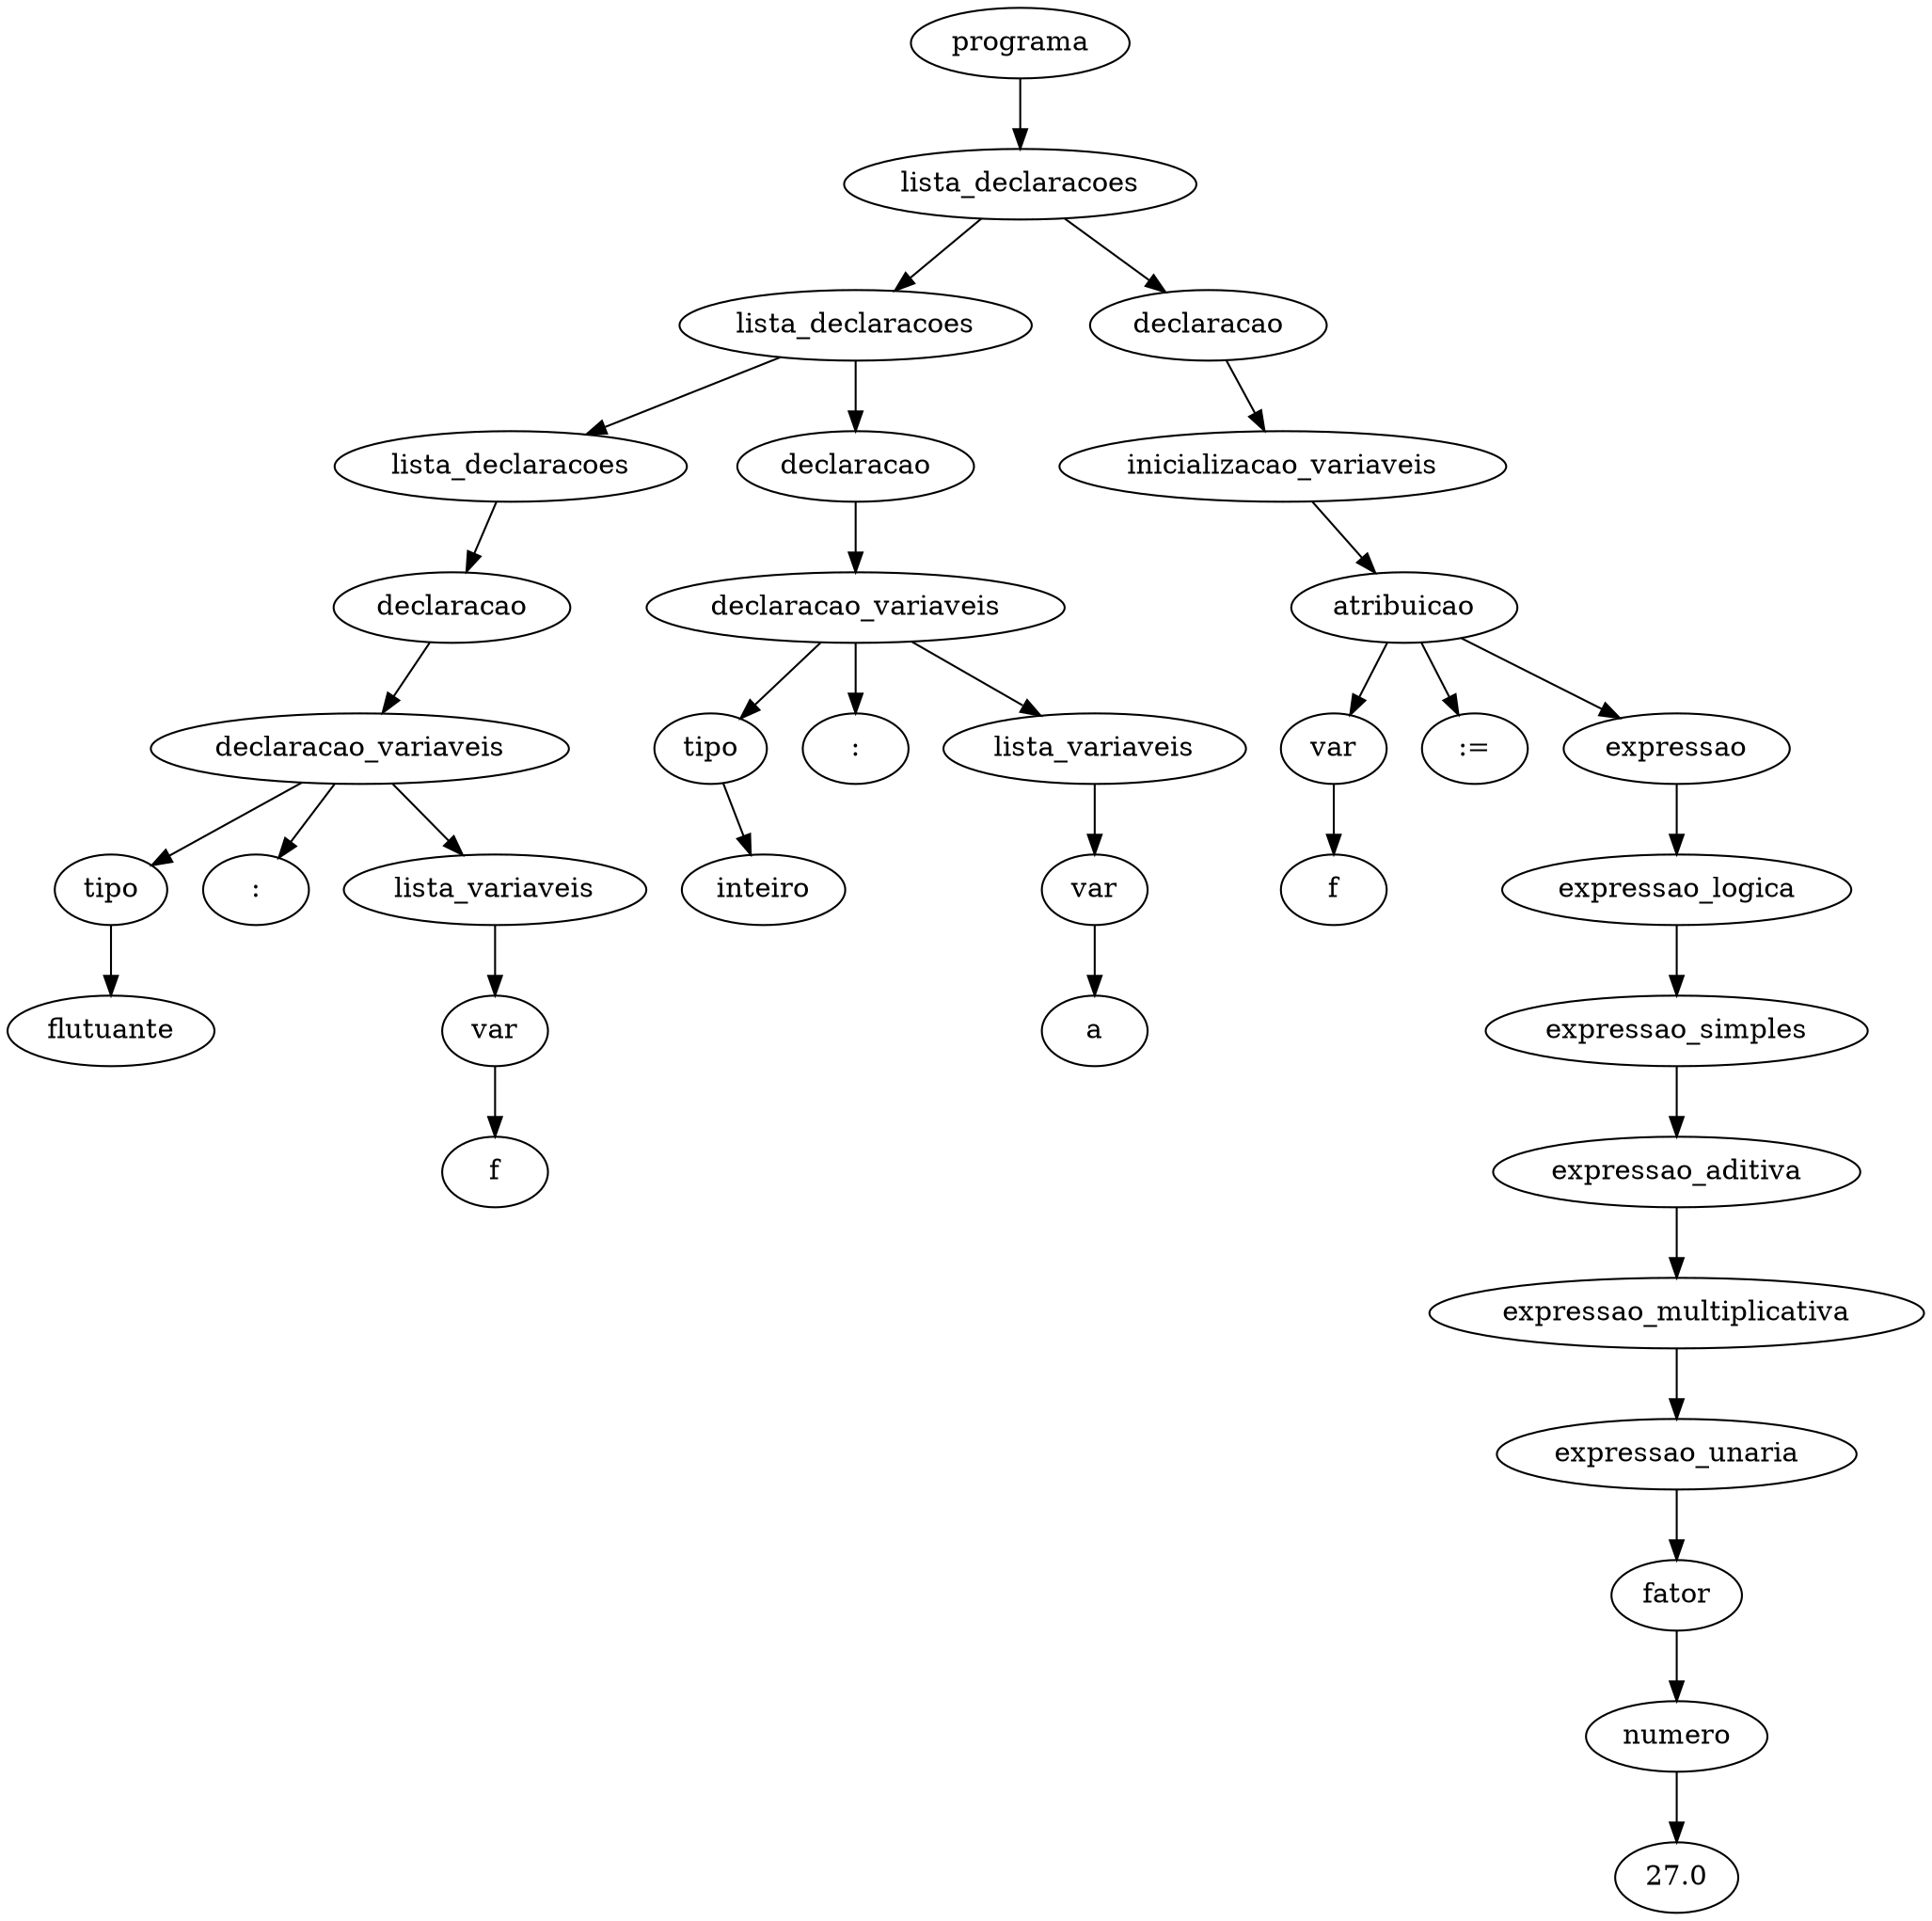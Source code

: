 digraph tree {
    "35" [label="programa"];
    "34" [label="lista_declaracoes"];
    "18" [label="lista_declaracoes"];
    "9" [label="lista_declaracoes"];
    "8" [label="declaracao"];
    "6" [label="declaracao_variaveis"];
    "1" [label="tipo"];
    "2" [label="flutuante"];
    "7" [label=":"];
    "5" [label="lista_variaveis"];
    "3" [label="var"];
    "4" [label="f"];
    "17" [label="declaracao"];
    "15" [label="declaracao_variaveis"];
    "10" [label="tipo"];
    "11" [label="inteiro"];
    "16" [label=":"];
    "14" [label="lista_variaveis"];
    "12" [label="var"];
    "13" [label="a"];
    "33" [label="declaracao"];
    "32" [label="inicializacao_variaveis"];
    "30" [label="atribuicao"];
    "19" [label="var"];
    "20" [label="f"];
    "31" [label=":="];
    "29" [label="expressao"];
    "28" [label="expressao_logica"];
    "27" [label="expressao_simples"];
    "26" [label="expressao_aditiva"];
    "25" [label="expressao_multiplicativa"];
    "24" [label="expressao_unaria"];
    "23" [label="fator"];
    "21" [label="numero"];
    "22" [label="27.0"];
    "35" -> "34";
    "34" -> "18";
    "34" -> "33";
    "18" -> "9";
    "18" -> "17";
    "9" -> "8";
    "8" -> "6";
    "6" -> "1";
    "6" -> "7";
    "6" -> "5";
    "1" -> "2";
    "5" -> "3";
    "3" -> "4";
    "17" -> "15";
    "15" -> "10";
    "15" -> "16";
    "15" -> "14";
    "10" -> "11";
    "14" -> "12";
    "12" -> "13";
    "33" -> "32";
    "32" -> "30";
    "30" -> "19";
    "30" -> "31";
    "30" -> "29";
    "19" -> "20";
    "29" -> "28";
    "28" -> "27";
    "27" -> "26";
    "26" -> "25";
    "25" -> "24";
    "24" -> "23";
    "23" -> "21";
    "21" -> "22";
}
